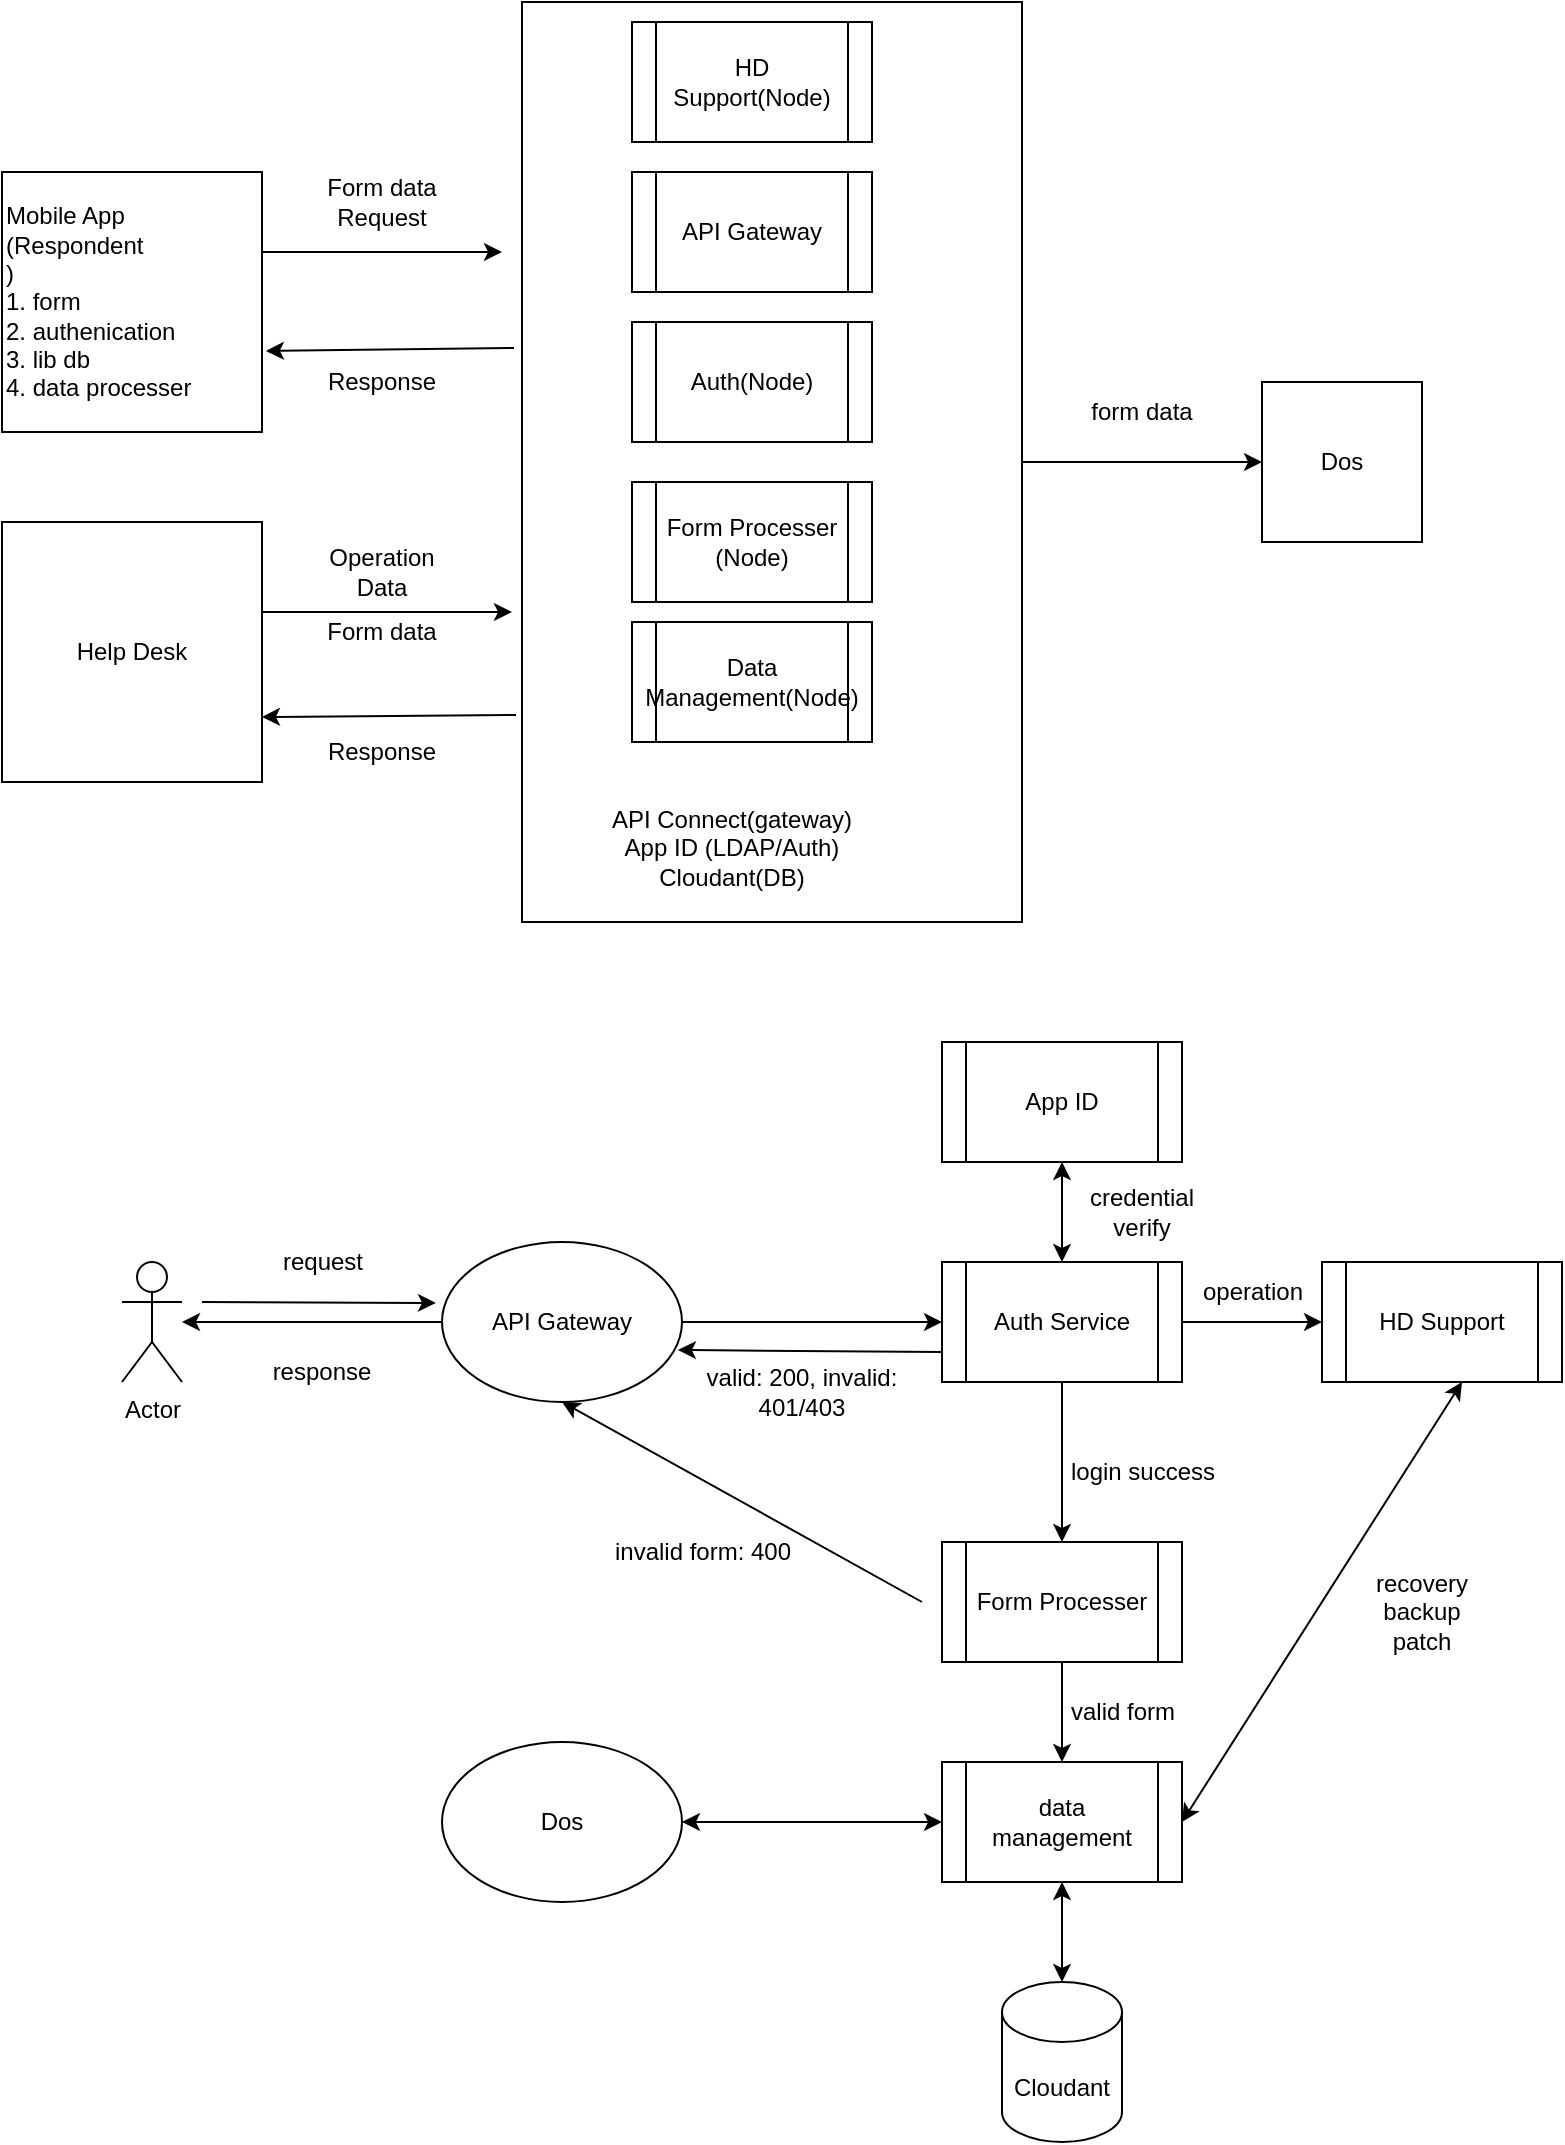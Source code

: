 <mxfile version="20.3.0" type="github">
  <diagram id="HESNaqqd70zqESvNT9nq" name="Page-1">
    <mxGraphModel dx="1110" dy="588" grid="1" gridSize="10" guides="1" tooltips="1" connect="1" arrows="1" fold="1" page="1" pageScale="1" pageWidth="850" pageHeight="1100" math="0" shadow="0">
      <root>
        <mxCell id="0" />
        <mxCell id="1" parent="0" />
        <mxCell id="CVtmTGRHekcqctoALHrh-24" style="edgeStyle=orthogonalEdgeStyle;rounded=0;orthogonalLoop=1;jettySize=auto;html=1;" edge="1" parent="1" source="CVtmTGRHekcqctoALHrh-1">
          <mxGeometry relative="1" as="geometry">
            <mxPoint x="300" y="145" as="targetPoint" />
            <Array as="points">
              <mxPoint x="210" y="145" />
              <mxPoint x="210" y="145" />
            </Array>
          </mxGeometry>
        </mxCell>
        <mxCell id="CVtmTGRHekcqctoALHrh-1" value="Mobile App (&lt;span style=&quot;text-align: center;&quot;&gt;Respondent&lt;/span&gt;&lt;br&gt;)&lt;br&gt;1. form&lt;br&gt;2. authenication&lt;br&gt;3. lib db&lt;br&gt;4. data processer" style="whiteSpace=wrap;html=1;aspect=fixed;align=left;" vertex="1" parent="1">
          <mxGeometry x="50" y="105" width="130" height="130" as="geometry" />
        </mxCell>
        <mxCell id="CVtmTGRHekcqctoALHrh-22" style="edgeStyle=orthogonalEdgeStyle;rounded=0;orthogonalLoop=1;jettySize=auto;html=1;entryX=0;entryY=0.5;entryDx=0;entryDy=0;" edge="1" parent="1" source="CVtmTGRHekcqctoALHrh-2" target="CVtmTGRHekcqctoALHrh-21">
          <mxGeometry relative="1" as="geometry" />
        </mxCell>
        <mxCell id="CVtmTGRHekcqctoALHrh-2" value="" style="rounded=0;whiteSpace=wrap;html=1;" vertex="1" parent="1">
          <mxGeometry x="310" y="20" width="250" height="460" as="geometry" />
        </mxCell>
        <mxCell id="CVtmTGRHekcqctoALHrh-16" style="edgeStyle=orthogonalEdgeStyle;rounded=0;orthogonalLoop=1;jettySize=auto;html=1;" edge="1" parent="1" source="CVtmTGRHekcqctoALHrh-3">
          <mxGeometry relative="1" as="geometry">
            <mxPoint x="305" y="325" as="targetPoint" />
            <Array as="points">
              <mxPoint x="210" y="325" />
              <mxPoint x="210" y="325" />
            </Array>
          </mxGeometry>
        </mxCell>
        <mxCell id="CVtmTGRHekcqctoALHrh-3" value="Help Desk" style="whiteSpace=wrap;html=1;aspect=fixed;" vertex="1" parent="1">
          <mxGeometry x="50" y="280" width="130" height="130" as="geometry" />
        </mxCell>
        <mxCell id="CVtmTGRHekcqctoALHrh-5" value="API Gateway" style="shape=process;whiteSpace=wrap;html=1;backgroundOutline=1;" vertex="1" parent="1">
          <mxGeometry x="365" y="105" width="120" height="60" as="geometry" />
        </mxCell>
        <mxCell id="CVtmTGRHekcqctoALHrh-6" value="Auth(Node)" style="shape=process;whiteSpace=wrap;html=1;backgroundOutline=1;" vertex="1" parent="1">
          <mxGeometry x="365" y="180" width="120" height="60" as="geometry" />
        </mxCell>
        <mxCell id="CVtmTGRHekcqctoALHrh-7" value="Form Processer (Node)" style="shape=process;whiteSpace=wrap;html=1;backgroundOutline=1;" vertex="1" parent="1">
          <mxGeometry x="365" y="260" width="120" height="60" as="geometry" />
        </mxCell>
        <mxCell id="CVtmTGRHekcqctoALHrh-8" value="Data Management(Node)" style="shape=process;whiteSpace=wrap;html=1;backgroundOutline=1;" vertex="1" parent="1">
          <mxGeometry x="365" y="330" width="120" height="60" as="geometry" />
        </mxCell>
        <mxCell id="CVtmTGRHekcqctoALHrh-10" value="API Connect(gateway)&lt;br&gt;App ID (LDAP/Auth)&lt;br&gt;Cloudant(DB)" style="text;html=1;strokeColor=none;fillColor=none;align=center;verticalAlign=middle;whiteSpace=wrap;rounded=0;" vertex="1" parent="1">
          <mxGeometry x="330" y="410" width="170" height="65" as="geometry" />
        </mxCell>
        <mxCell id="CVtmTGRHekcqctoALHrh-11" value="HD Support(Node)" style="shape=process;whiteSpace=wrap;html=1;backgroundOutline=1;" vertex="1" parent="1">
          <mxGeometry x="365" y="30" width="120" height="60" as="geometry" />
        </mxCell>
        <mxCell id="CVtmTGRHekcqctoALHrh-15" value="Form data&lt;br&gt;Request" style="text;html=1;strokeColor=none;fillColor=none;align=center;verticalAlign=middle;whiteSpace=wrap;rounded=0;" vertex="1" parent="1">
          <mxGeometry x="210" y="105" width="60" height="30" as="geometry" />
        </mxCell>
        <mxCell id="CVtmTGRHekcqctoALHrh-18" value="form data" style="text;html=1;strokeColor=none;fillColor=none;align=center;verticalAlign=middle;whiteSpace=wrap;rounded=0;" vertex="1" parent="1">
          <mxGeometry x="590" y="210" width="60" height="30" as="geometry" />
        </mxCell>
        <mxCell id="CVtmTGRHekcqctoALHrh-19" value="Operation Data" style="text;html=1;strokeColor=none;fillColor=none;align=center;verticalAlign=middle;whiteSpace=wrap;rounded=0;" vertex="1" parent="1">
          <mxGeometry x="200" y="290" width="80" height="30" as="geometry" />
        </mxCell>
        <mxCell id="CVtmTGRHekcqctoALHrh-21" value="Dos" style="whiteSpace=wrap;html=1;aspect=fixed;" vertex="1" parent="1">
          <mxGeometry x="680" y="210" width="80" height="80" as="geometry" />
        </mxCell>
        <mxCell id="CVtmTGRHekcqctoALHrh-23" value="Form data" style="text;html=1;strokeColor=none;fillColor=none;align=center;verticalAlign=middle;whiteSpace=wrap;rounded=0;" vertex="1" parent="1">
          <mxGeometry x="210" y="320" width="60" height="30" as="geometry" />
        </mxCell>
        <mxCell id="CVtmTGRHekcqctoALHrh-25" value="" style="endArrow=classic;html=1;rounded=0;entryX=1.015;entryY=0.688;entryDx=0;entryDy=0;entryPerimeter=0;exitX=-0.016;exitY=0.376;exitDx=0;exitDy=0;exitPerimeter=0;" edge="1" parent="1" source="CVtmTGRHekcqctoALHrh-2" target="CVtmTGRHekcqctoALHrh-1">
          <mxGeometry width="50" height="50" relative="1" as="geometry">
            <mxPoint x="380" y="220" as="sourcePoint" />
            <mxPoint x="430" y="170" as="targetPoint" />
            <Array as="points" />
          </mxGeometry>
        </mxCell>
        <mxCell id="CVtmTGRHekcqctoALHrh-26" value="Response" style="text;html=1;strokeColor=none;fillColor=none;align=center;verticalAlign=middle;whiteSpace=wrap;rounded=0;" vertex="1" parent="1">
          <mxGeometry x="210" y="195" width="60" height="30" as="geometry" />
        </mxCell>
        <mxCell id="CVtmTGRHekcqctoALHrh-28" value="" style="endArrow=classic;html=1;rounded=0;exitX=-0.012;exitY=0.775;exitDx=0;exitDy=0;exitPerimeter=0;entryX=1;entryY=0.75;entryDx=0;entryDy=0;" edge="1" parent="1" source="CVtmTGRHekcqctoALHrh-2" target="CVtmTGRHekcqctoALHrh-3">
          <mxGeometry width="50" height="50" relative="1" as="geometry">
            <mxPoint x="380" y="220" as="sourcePoint" />
            <mxPoint x="430" y="170" as="targetPoint" />
          </mxGeometry>
        </mxCell>
        <mxCell id="CVtmTGRHekcqctoALHrh-29" value="Response" style="text;html=1;strokeColor=none;fillColor=none;align=center;verticalAlign=middle;whiteSpace=wrap;rounded=0;" vertex="1" parent="1">
          <mxGeometry x="210" y="380" width="60" height="30" as="geometry" />
        </mxCell>
        <mxCell id="CVtmTGRHekcqctoALHrh-30" value="Actor" style="shape=umlActor;verticalLabelPosition=bottom;verticalAlign=top;html=1;outlineConnect=0;" vertex="1" parent="1">
          <mxGeometry x="110" y="650" width="30" height="60" as="geometry" />
        </mxCell>
        <mxCell id="CVtmTGRHekcqctoALHrh-31" value="API Gateway" style="ellipse;whiteSpace=wrap;html=1;" vertex="1" parent="1">
          <mxGeometry x="270" y="640" width="120" height="80" as="geometry" />
        </mxCell>
        <mxCell id="CVtmTGRHekcqctoALHrh-59" style="edgeStyle=orthogonalEdgeStyle;rounded=0;orthogonalLoop=1;jettySize=auto;html=1;exitX=1;exitY=0.5;exitDx=0;exitDy=0;entryX=0;entryY=0.5;entryDx=0;entryDy=0;" edge="1" parent="1" source="CVtmTGRHekcqctoALHrh-32" target="CVtmTGRHekcqctoALHrh-57">
          <mxGeometry relative="1" as="geometry" />
        </mxCell>
        <mxCell id="CVtmTGRHekcqctoALHrh-32" value="Auth Service" style="shape=process;whiteSpace=wrap;html=1;backgroundOutline=1;" vertex="1" parent="1">
          <mxGeometry x="520" y="650" width="120" height="60" as="geometry" />
        </mxCell>
        <mxCell id="CVtmTGRHekcqctoALHrh-33" value="" style="endArrow=classic;html=1;rounded=0;entryX=-0.025;entryY=0.381;entryDx=0;entryDy=0;entryPerimeter=0;" edge="1" parent="1" target="CVtmTGRHekcqctoALHrh-31">
          <mxGeometry width="50" height="50" relative="1" as="geometry">
            <mxPoint x="150" y="670" as="sourcePoint" />
            <mxPoint x="430" y="610" as="targetPoint" />
          </mxGeometry>
        </mxCell>
        <mxCell id="CVtmTGRHekcqctoALHrh-34" value="" style="endArrow=classic;html=1;rounded=0;entryX=0;entryY=0.5;entryDx=0;entryDy=0;exitX=1;exitY=0.5;exitDx=0;exitDy=0;" edge="1" parent="1" source="CVtmTGRHekcqctoALHrh-31" target="CVtmTGRHekcqctoALHrh-32">
          <mxGeometry width="50" height="50" relative="1" as="geometry">
            <mxPoint x="380" y="660" as="sourcePoint" />
            <mxPoint x="430" y="610" as="targetPoint" />
          </mxGeometry>
        </mxCell>
        <mxCell id="CVtmTGRHekcqctoALHrh-36" value="valid: 200, invalid: 401/403" style="text;html=1;strokeColor=none;fillColor=none;align=center;verticalAlign=middle;whiteSpace=wrap;rounded=0;" vertex="1" parent="1">
          <mxGeometry x="400" y="700" width="100" height="30" as="geometry" />
        </mxCell>
        <mxCell id="CVtmTGRHekcqctoALHrh-37" value="App ID" style="shape=process;whiteSpace=wrap;html=1;backgroundOutline=1;" vertex="1" parent="1">
          <mxGeometry x="520" y="540" width="120" height="60" as="geometry" />
        </mxCell>
        <mxCell id="CVtmTGRHekcqctoALHrh-38" value="" style="endArrow=classic;startArrow=classic;html=1;rounded=0;entryX=0.5;entryY=1;entryDx=0;entryDy=0;exitX=0.5;exitY=0;exitDx=0;exitDy=0;" edge="1" parent="1" source="CVtmTGRHekcqctoALHrh-32" target="CVtmTGRHekcqctoALHrh-37">
          <mxGeometry width="50" height="50" relative="1" as="geometry">
            <mxPoint x="380" y="710" as="sourcePoint" />
            <mxPoint x="430" y="660" as="targetPoint" />
          </mxGeometry>
        </mxCell>
        <mxCell id="CVtmTGRHekcqctoALHrh-39" value="" style="endArrow=classic;html=1;rounded=0;exitX=0;exitY=0.75;exitDx=0;exitDy=0;entryX=0.983;entryY=0.675;entryDx=0;entryDy=0;entryPerimeter=0;" edge="1" parent="1" source="CVtmTGRHekcqctoALHrh-32" target="CVtmTGRHekcqctoALHrh-31">
          <mxGeometry width="50" height="50" relative="1" as="geometry">
            <mxPoint x="380" y="580" as="sourcePoint" />
            <mxPoint x="430" y="530" as="targetPoint" />
          </mxGeometry>
        </mxCell>
        <mxCell id="CVtmTGRHekcqctoALHrh-41" value="" style="endArrow=classic;html=1;rounded=0;" edge="1" parent="1" source="CVtmTGRHekcqctoALHrh-31" target="CVtmTGRHekcqctoALHrh-30">
          <mxGeometry width="50" height="50" relative="1" as="geometry">
            <mxPoint x="380" y="560" as="sourcePoint" />
            <mxPoint x="430" y="510" as="targetPoint" />
          </mxGeometry>
        </mxCell>
        <mxCell id="CVtmTGRHekcqctoALHrh-42" value="Form Processer" style="shape=process;whiteSpace=wrap;html=1;backgroundOutline=1;" vertex="1" parent="1">
          <mxGeometry x="520" y="790" width="120" height="60" as="geometry" />
        </mxCell>
        <mxCell id="CVtmTGRHekcqctoALHrh-43" value="" style="endArrow=classic;html=1;rounded=0;exitX=0.5;exitY=1;exitDx=0;exitDy=0;entryX=0.5;entryY=0;entryDx=0;entryDy=0;" edge="1" parent="1" source="CVtmTGRHekcqctoALHrh-32" target="CVtmTGRHekcqctoALHrh-42">
          <mxGeometry width="50" height="50" relative="1" as="geometry">
            <mxPoint x="380" y="650" as="sourcePoint" />
            <mxPoint x="430" y="600" as="targetPoint" />
          </mxGeometry>
        </mxCell>
        <mxCell id="CVtmTGRHekcqctoALHrh-44" value="login success" style="text;html=1;align=center;verticalAlign=middle;resizable=0;points=[];autosize=1;strokeColor=none;fillColor=none;" vertex="1" parent="1">
          <mxGeometry x="570" y="740" width="100" height="30" as="geometry" />
        </mxCell>
        <mxCell id="CVtmTGRHekcqctoALHrh-45" value="data management" style="shape=process;whiteSpace=wrap;html=1;backgroundOutline=1;" vertex="1" parent="1">
          <mxGeometry x="520" y="900" width="120" height="60" as="geometry" />
        </mxCell>
        <mxCell id="CVtmTGRHekcqctoALHrh-46" value="credential verify" style="text;html=1;strokeColor=none;fillColor=none;align=center;verticalAlign=middle;whiteSpace=wrap;rounded=0;" vertex="1" parent="1">
          <mxGeometry x="590" y="610" width="60" height="30" as="geometry" />
        </mxCell>
        <mxCell id="CVtmTGRHekcqctoALHrh-47" value="" style="endArrow=classic;html=1;rounded=0;exitX=0.5;exitY=1;exitDx=0;exitDy=0;entryX=0.5;entryY=0;entryDx=0;entryDy=0;" edge="1" parent="1" source="CVtmTGRHekcqctoALHrh-42" target="CVtmTGRHekcqctoALHrh-45">
          <mxGeometry width="50" height="50" relative="1" as="geometry">
            <mxPoint x="380" y="770" as="sourcePoint" />
            <mxPoint x="430" y="720" as="targetPoint" />
          </mxGeometry>
        </mxCell>
        <mxCell id="CVtmTGRHekcqctoALHrh-48" value="valid form" style="text;html=1;align=center;verticalAlign=middle;resizable=0;points=[];autosize=1;strokeColor=none;fillColor=none;" vertex="1" parent="1">
          <mxGeometry x="570" y="860" width="80" height="30" as="geometry" />
        </mxCell>
        <mxCell id="CVtmTGRHekcqctoALHrh-51" value="Dos" style="ellipse;whiteSpace=wrap;html=1;" vertex="1" parent="1">
          <mxGeometry x="270" y="890" width="120" height="80" as="geometry" />
        </mxCell>
        <mxCell id="CVtmTGRHekcqctoALHrh-53" value="request" style="text;html=1;align=center;verticalAlign=middle;resizable=0;points=[];autosize=1;strokeColor=none;fillColor=none;" vertex="1" parent="1">
          <mxGeometry x="180" y="635" width="60" height="30" as="geometry" />
        </mxCell>
        <mxCell id="CVtmTGRHekcqctoALHrh-54" value="response" style="text;html=1;strokeColor=none;fillColor=none;align=center;verticalAlign=middle;whiteSpace=wrap;rounded=0;" vertex="1" parent="1">
          <mxGeometry x="180" y="690" width="60" height="30" as="geometry" />
        </mxCell>
        <mxCell id="CVtmTGRHekcqctoALHrh-55" value="" style="endArrow=classic;html=1;rounded=0;entryX=0.5;entryY=1;entryDx=0;entryDy=0;" edge="1" parent="1" target="CVtmTGRHekcqctoALHrh-31">
          <mxGeometry width="50" height="50" relative="1" as="geometry">
            <mxPoint x="510" y="820" as="sourcePoint" />
            <mxPoint x="430" y="720" as="targetPoint" />
          </mxGeometry>
        </mxCell>
        <mxCell id="CVtmTGRHekcqctoALHrh-56" value="invalid form: 400" style="text;html=1;align=center;verticalAlign=middle;resizable=0;points=[];autosize=1;strokeColor=none;fillColor=none;" vertex="1" parent="1">
          <mxGeometry x="345" y="780" width="110" height="30" as="geometry" />
        </mxCell>
        <mxCell id="CVtmTGRHekcqctoALHrh-57" value="HD Support" style="shape=process;whiteSpace=wrap;html=1;backgroundOutline=1;" vertex="1" parent="1">
          <mxGeometry x="710" y="650" width="120" height="60" as="geometry" />
        </mxCell>
        <mxCell id="CVtmTGRHekcqctoALHrh-60" value="operation" style="text;html=1;align=center;verticalAlign=middle;resizable=0;points=[];autosize=1;strokeColor=none;fillColor=none;" vertex="1" parent="1">
          <mxGeometry x="640" y="650" width="70" height="30" as="geometry" />
        </mxCell>
        <mxCell id="CVtmTGRHekcqctoALHrh-64" value="" style="endArrow=classic;startArrow=classic;html=1;rounded=0;exitX=1;exitY=0.5;exitDx=0;exitDy=0;" edge="1" parent="1" source="CVtmTGRHekcqctoALHrh-45">
          <mxGeometry width="50" height="50" relative="1" as="geometry">
            <mxPoint x="730" y="760" as="sourcePoint" />
            <mxPoint x="780" y="710" as="targetPoint" />
          </mxGeometry>
        </mxCell>
        <mxCell id="CVtmTGRHekcqctoALHrh-65" value="" style="endArrow=classic;startArrow=classic;html=1;rounded=0;entryX=0;entryY=0.5;entryDx=0;entryDy=0;exitX=1;exitY=0.5;exitDx=0;exitDy=0;" edge="1" parent="1" source="CVtmTGRHekcqctoALHrh-51" target="CVtmTGRHekcqctoALHrh-45">
          <mxGeometry width="50" height="50" relative="1" as="geometry">
            <mxPoint x="390" y="970" as="sourcePoint" />
            <mxPoint x="440" y="920" as="targetPoint" />
          </mxGeometry>
        </mxCell>
        <mxCell id="CVtmTGRHekcqctoALHrh-66" value="Cloudant" style="shape=cylinder3;whiteSpace=wrap;html=1;boundedLbl=1;backgroundOutline=1;size=15;" vertex="1" parent="1">
          <mxGeometry x="550" y="1010" width="60" height="80" as="geometry" />
        </mxCell>
        <mxCell id="CVtmTGRHekcqctoALHrh-67" value="" style="endArrow=classic;startArrow=classic;html=1;rounded=0;entryX=0.5;entryY=1;entryDx=0;entryDy=0;" edge="1" parent="1" target="CVtmTGRHekcqctoALHrh-45">
          <mxGeometry width="50" height="50" relative="1" as="geometry">
            <mxPoint x="580" y="1010" as="sourcePoint" />
            <mxPoint x="490" y="890" as="targetPoint" />
          </mxGeometry>
        </mxCell>
        <mxCell id="CVtmTGRHekcqctoALHrh-68" value="recovery&lt;br&gt;backup&lt;br&gt;patch" style="text;html=1;strokeColor=none;fillColor=none;align=center;verticalAlign=middle;whiteSpace=wrap;rounded=0;" vertex="1" parent="1">
          <mxGeometry x="730" y="800" width="60" height="50" as="geometry" />
        </mxCell>
      </root>
    </mxGraphModel>
  </diagram>
</mxfile>
